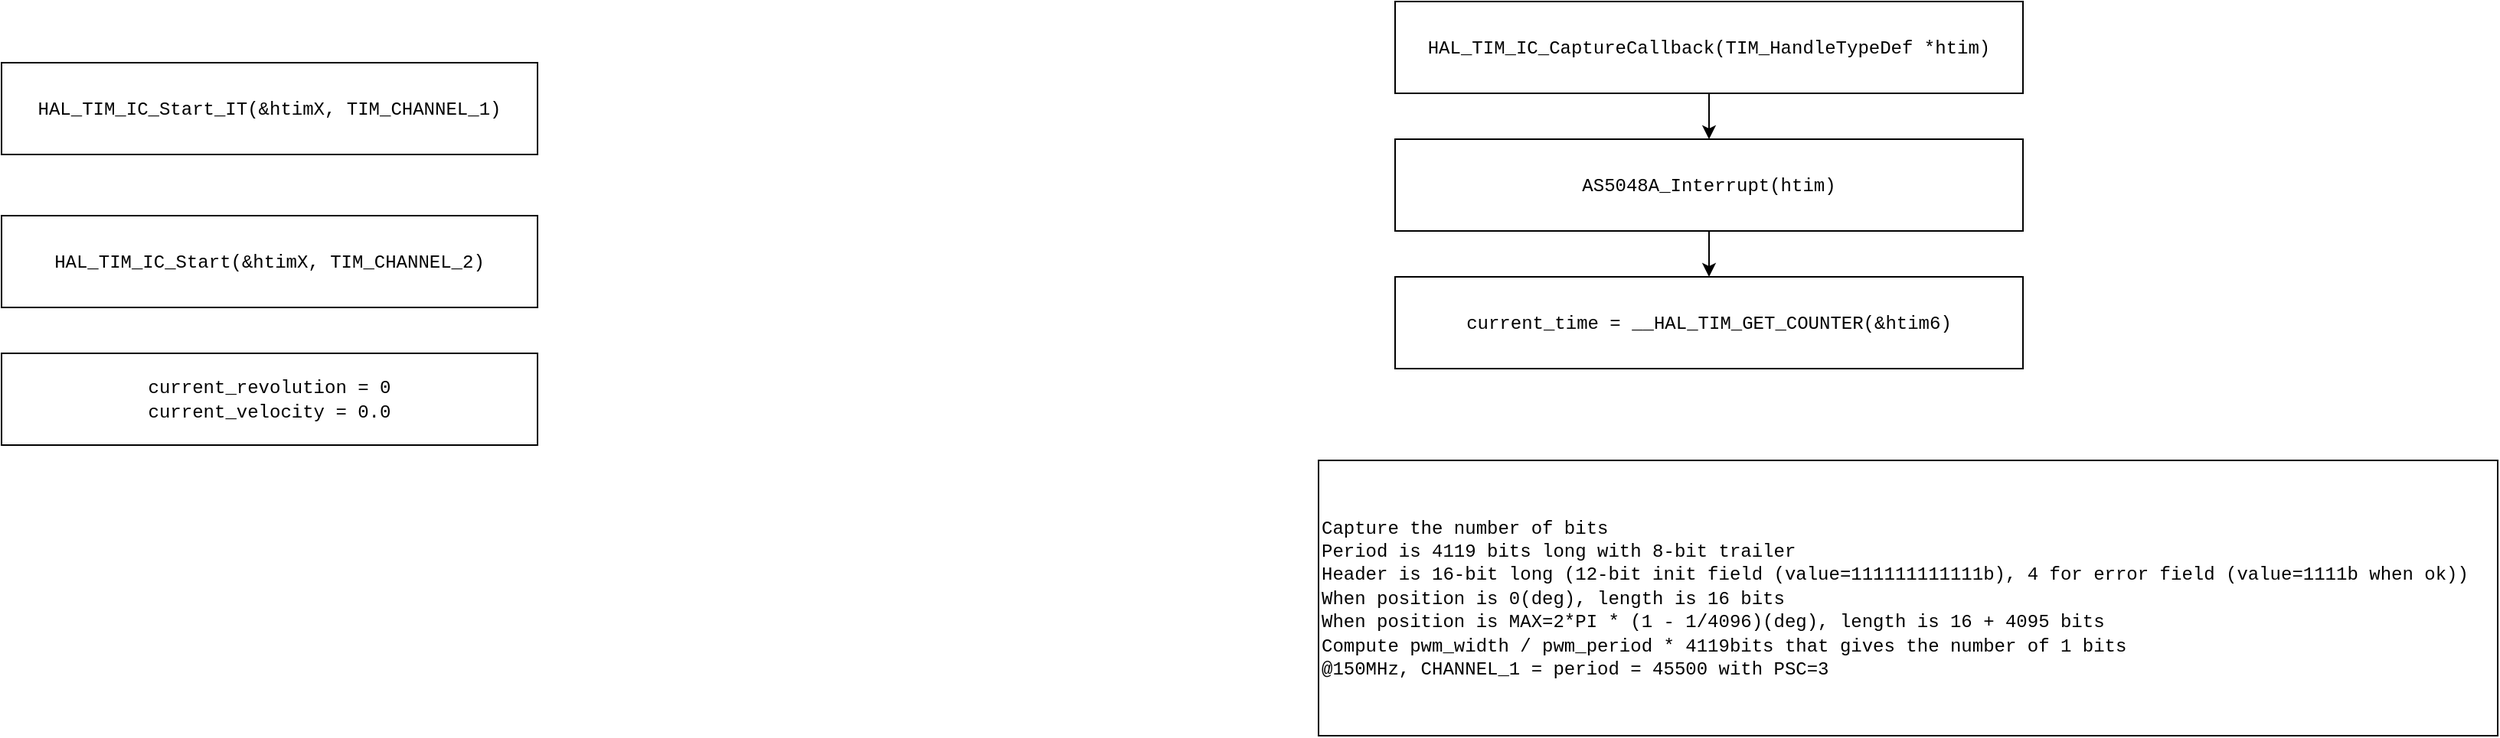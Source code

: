 <mxfile version="22.1.2" type="device">
  <diagram name="Page-1" id="X2H_QJUnKKf00uTAU4Cb">
    <mxGraphModel dx="819" dy="488" grid="1" gridSize="10" guides="1" tooltips="1" connect="1" arrows="1" fold="1" page="1" pageScale="1" pageWidth="850" pageHeight="1100" math="0" shadow="0">
      <root>
        <mxCell id="0" />
        <mxCell id="1" parent="0" />
        <mxCell id="QqPywBFPoggKGkKeROuN-1" value="&lt;font face=&quot;Courier New&quot;&gt;HAL_TIM_IC_Start_IT(&amp;amp;htimX, TIM_CHANNEL_1)&lt;/font&gt;" style="rounded=0;whiteSpace=wrap;html=1;" vertex="1" parent="1">
          <mxGeometry x="130" y="80" width="350" height="60" as="geometry" />
        </mxCell>
        <mxCell id="QqPywBFPoggKGkKeROuN-2" value="&lt;font face=&quot;Courier New&quot;&gt;HAL_TIM_IC_Start(&amp;amp;htimX, TIM_CHANNEL_2)&lt;/font&gt;" style="rounded=0;whiteSpace=wrap;html=1;" vertex="1" parent="1">
          <mxGeometry x="130" y="180" width="350" height="60" as="geometry" />
        </mxCell>
        <mxCell id="QqPywBFPoggKGkKeROuN-3" value="&lt;font face=&quot;Courier New&quot;&gt;current_revolution = 0&lt;br&gt;current_velocity = 0.0&lt;br&gt;&lt;/font&gt;" style="rounded=0;whiteSpace=wrap;html=1;" vertex="1" parent="1">
          <mxGeometry x="130" y="270" width="350" height="60" as="geometry" />
        </mxCell>
        <mxCell id="QqPywBFPoggKGkKeROuN-6" style="edgeStyle=orthogonalEdgeStyle;rounded=0;orthogonalLoop=1;jettySize=auto;html=1;entryX=0.5;entryY=0;entryDx=0;entryDy=0;" edge="1" parent="1" source="QqPywBFPoggKGkKeROuN-4" target="QqPywBFPoggKGkKeROuN-5">
          <mxGeometry relative="1" as="geometry" />
        </mxCell>
        <mxCell id="QqPywBFPoggKGkKeROuN-4" value="&lt;font face=&quot;Courier New&quot;&gt;HAL_TIM_IC_CaptureCallback(TIM_HandleTypeDef *htim)&lt;/font&gt;" style="rounded=0;whiteSpace=wrap;html=1;" vertex="1" parent="1">
          <mxGeometry x="1040" y="40" width="410" height="60" as="geometry" />
        </mxCell>
        <mxCell id="QqPywBFPoggKGkKeROuN-8" style="edgeStyle=orthogonalEdgeStyle;rounded=0;orthogonalLoop=1;jettySize=auto;html=1;entryX=0.5;entryY=0;entryDx=0;entryDy=0;" edge="1" parent="1" source="QqPywBFPoggKGkKeROuN-5" target="QqPywBFPoggKGkKeROuN-7">
          <mxGeometry relative="1" as="geometry" />
        </mxCell>
        <mxCell id="QqPywBFPoggKGkKeROuN-5" value="&lt;font face=&quot;Courier New&quot;&gt;AS5048A_Interrupt(htim)&lt;/font&gt;" style="rounded=0;whiteSpace=wrap;html=1;" vertex="1" parent="1">
          <mxGeometry x="1040" y="130" width="410" height="60" as="geometry" />
        </mxCell>
        <mxCell id="QqPywBFPoggKGkKeROuN-7" value="&lt;font face=&quot;Courier New&quot;&gt;current_time = __HAL_TIM_GET_COUNTER(&amp;amp;htim6)&lt;/font&gt;" style="rounded=0;whiteSpace=wrap;html=1;" vertex="1" parent="1">
          <mxGeometry x="1040" y="220" width="410" height="60" as="geometry" />
        </mxCell>
        <mxCell id="QqPywBFPoggKGkKeROuN-9" value="&lt;font face=&quot;Courier New&quot;&gt;Capture the number of bits&lt;br&gt;Period is 4119 bits long with 8-bit trailer&lt;br&gt;Header is 16-bit long (12-bit init field (value=111111111111b), 4 for error field (value=1111b when ok))&lt;br&gt;When position is 0(deg), length is 16 bits&lt;br&gt;When position is MAX=2*PI * (1 - 1/4096)(deg), length is 16 + 4095 bits&lt;br&gt;Compute pwm_width / pwm_period * 4119bits that gives the number of 1 bits&lt;br&gt;@150MHz, CHANNEL_1 = period = 45500 with PSC=3&lt;br&gt;&lt;/font&gt;" style="rounded=0;whiteSpace=wrap;html=1;align=left;" vertex="1" parent="1">
          <mxGeometry x="990" y="340" width="770" height="180" as="geometry" />
        </mxCell>
      </root>
    </mxGraphModel>
  </diagram>
</mxfile>

